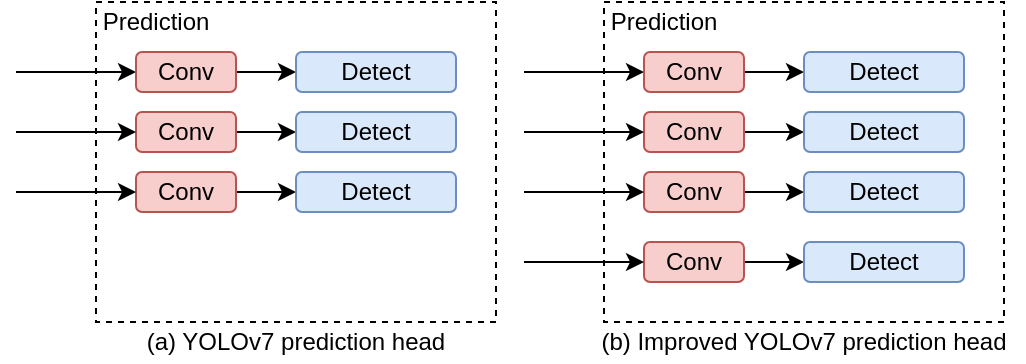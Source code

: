 <mxfile version="24.0.7" type="github">
  <diagram name="第 1 页" id="GXZfjAH7chtRCAHb3rvm">
    <mxGraphModel dx="1221" dy="733" grid="1" gridSize="10" guides="1" tooltips="1" connect="1" arrows="1" fold="1" page="1" pageScale="1" pageWidth="827" pageHeight="1169" math="0" shadow="0">
      <root>
        <mxCell id="0" />
        <mxCell id="1" parent="0" />
        <mxCell id="5Ksv8zER4HQqpKEPlw89-1" value="" style="rounded=0;whiteSpace=wrap;html=1;dashed=1;" parent="1" vertex="1">
          <mxGeometry x="80" y="160" width="200" height="160" as="geometry" />
        </mxCell>
        <mxCell id="5Ksv8zER4HQqpKEPlw89-2" value="" style="endArrow=classic;html=1;rounded=0;entryX=0;entryY=0.5;entryDx=0;entryDy=0;" parent="1" target="5Ksv8zER4HQqpKEPlw89-3" edge="1">
          <mxGeometry width="50" height="50" relative="1" as="geometry">
            <mxPoint x="40" y="195" as="sourcePoint" />
            <mxPoint x="110" y="190" as="targetPoint" />
          </mxGeometry>
        </mxCell>
        <mxCell id="5Ksv8zER4HQqpKEPlw89-13" style="edgeStyle=orthogonalEdgeStyle;rounded=0;orthogonalLoop=1;jettySize=auto;html=1;exitX=1;exitY=0.5;exitDx=0;exitDy=0;entryX=0;entryY=0.5;entryDx=0;entryDy=0;" parent="1" source="5Ksv8zER4HQqpKEPlw89-3" target="5Ksv8zER4HQqpKEPlw89-10" edge="1">
          <mxGeometry relative="1" as="geometry" />
        </mxCell>
        <mxCell id="5Ksv8zER4HQqpKEPlw89-3" value="Conv" style="rounded=1;whiteSpace=wrap;html=1;fillColor=#f8cecc;strokeColor=#B85450;" parent="1" vertex="1">
          <mxGeometry x="100" y="185" width="50" height="20" as="geometry" />
        </mxCell>
        <mxCell id="5Ksv8zER4HQqpKEPlw89-14" value="" style="edgeStyle=orthogonalEdgeStyle;rounded=0;orthogonalLoop=1;jettySize=auto;html=1;entryX=0;entryY=0.5;entryDx=0;entryDy=0;" parent="1" source="5Ksv8zER4HQqpKEPlw89-4" target="5Ksv8zER4HQqpKEPlw89-17" edge="1">
          <mxGeometry relative="1" as="geometry">
            <mxPoint x="180" y="237.486" as="targetPoint" />
          </mxGeometry>
        </mxCell>
        <mxCell id="5Ksv8zER4HQqpKEPlw89-4" value="Conv" style="rounded=1;whiteSpace=wrap;html=1;strokeColor=#B85450;fillColor=#f8cecc;" parent="1" vertex="1">
          <mxGeometry x="100" y="215" width="50" height="20" as="geometry" />
        </mxCell>
        <mxCell id="5Ksv8zER4HQqpKEPlw89-6" style="edgeStyle=orthogonalEdgeStyle;rounded=0;orthogonalLoop=1;jettySize=auto;html=1;exitX=0.5;exitY=1;exitDx=0;exitDy=0;" parent="1" edge="1">
          <mxGeometry relative="1" as="geometry">
            <mxPoint x="125" y="300" as="sourcePoint" />
            <mxPoint x="125" y="300" as="targetPoint" />
          </mxGeometry>
        </mxCell>
        <mxCell id="5Ksv8zER4HQqpKEPlw89-7" value="" style="endArrow=classic;html=1;rounded=0;entryX=0;entryY=0.5;entryDx=0;entryDy=0;" parent="1" target="5Ksv8zER4HQqpKEPlw89-4" edge="1">
          <mxGeometry width="50" height="50" relative="1" as="geometry">
            <mxPoint x="40" y="225" as="sourcePoint" />
            <mxPoint x="100" y="234.5" as="targetPoint" />
          </mxGeometry>
        </mxCell>
        <mxCell id="5Ksv8zER4HQqpKEPlw89-10" value="Detect" style="rounded=1;whiteSpace=wrap;html=1;fillColor=#dae8fc;strokeColor=#6c8ebf;" parent="1" vertex="1">
          <mxGeometry x="180" y="185" width="80" height="20" as="geometry" />
        </mxCell>
        <mxCell id="5Ksv8zER4HQqpKEPlw89-17" value="Detect" style="rounded=1;whiteSpace=wrap;html=1;fillColor=#dae8fc;strokeColor=#6c8ebf;" parent="1" vertex="1">
          <mxGeometry x="180" y="215" width="80" height="20" as="geometry" />
        </mxCell>
        <mxCell id="5Ksv8zER4HQqpKEPlw89-18" value="" style="edgeStyle=orthogonalEdgeStyle;rounded=0;orthogonalLoop=1;jettySize=auto;html=1;entryX=0;entryY=0.5;entryDx=0;entryDy=0;" parent="1" source="5Ksv8zER4HQqpKEPlw89-19" target="5Ksv8zER4HQqpKEPlw89-21" edge="1">
          <mxGeometry relative="1" as="geometry">
            <mxPoint x="180" y="262.486" as="targetPoint" />
          </mxGeometry>
        </mxCell>
        <mxCell id="5Ksv8zER4HQqpKEPlw89-19" value="Conv" style="rounded=1;whiteSpace=wrap;html=1;strokeColor=#b85450;fillColor=#f8cecc;" parent="1" vertex="1">
          <mxGeometry x="100" y="245" width="50" height="20" as="geometry" />
        </mxCell>
        <mxCell id="5Ksv8zER4HQqpKEPlw89-20" value="" style="endArrow=classic;html=1;rounded=0;entryX=0;entryY=0.5;entryDx=0;entryDy=0;" parent="1" target="5Ksv8zER4HQqpKEPlw89-19" edge="1">
          <mxGeometry width="50" height="50" relative="1" as="geometry">
            <mxPoint x="40" y="255" as="sourcePoint" />
            <mxPoint x="100" y="264.5" as="targetPoint" />
          </mxGeometry>
        </mxCell>
        <mxCell id="5Ksv8zER4HQqpKEPlw89-21" value="Detect" style="rounded=1;whiteSpace=wrap;html=1;fillColor=#dae8fc;strokeColor=#6c8ebf;" parent="1" vertex="1">
          <mxGeometry x="180" y="245" width="80" height="20" as="geometry" />
        </mxCell>
        <mxCell id="5Ksv8zER4HQqpKEPlw89-24" value="Prediction" style="text;html=1;strokeColor=none;fillColor=none;align=center;verticalAlign=middle;whiteSpace=wrap;rounded=0;" parent="1" vertex="1">
          <mxGeometry x="80" y="160" width="60" height="20" as="geometry" />
        </mxCell>
        <mxCell id="5Ksv8zER4HQqpKEPlw89-25" value="(a) YOLOv7 prediction head" style="text;html=1;strokeColor=none;fillColor=none;align=center;verticalAlign=middle;whiteSpace=wrap;rounded=0;" parent="1" vertex="1">
          <mxGeometry x="100" y="320" width="160" height="20" as="geometry" />
        </mxCell>
        <mxCell id="5Ksv8zER4HQqpKEPlw89-26" value="" style="rounded=0;whiteSpace=wrap;html=1;dashed=1;" parent="1" vertex="1">
          <mxGeometry x="334" y="160" width="200" height="160" as="geometry" />
        </mxCell>
        <mxCell id="5Ksv8zER4HQqpKEPlw89-27" value="" style="endArrow=classic;html=1;rounded=0;entryX=0;entryY=0.5;entryDx=0;entryDy=0;" parent="1" target="5Ksv8zER4HQqpKEPlw89-29" edge="1">
          <mxGeometry width="50" height="50" relative="1" as="geometry">
            <mxPoint x="294" y="195" as="sourcePoint" />
            <mxPoint x="364" y="190" as="targetPoint" />
          </mxGeometry>
        </mxCell>
        <mxCell id="5Ksv8zER4HQqpKEPlw89-28" style="edgeStyle=orthogonalEdgeStyle;rounded=0;orthogonalLoop=1;jettySize=auto;html=1;exitX=1;exitY=0.5;exitDx=0;exitDy=0;entryX=0;entryY=0.5;entryDx=0;entryDy=0;" parent="1" source="5Ksv8zER4HQqpKEPlw89-29" target="5Ksv8zER4HQqpKEPlw89-34" edge="1">
          <mxGeometry relative="1" as="geometry" />
        </mxCell>
        <mxCell id="5Ksv8zER4HQqpKEPlw89-29" value="Conv" style="rounded=1;whiteSpace=wrap;html=1;fillColor=#f8cecc;strokeColor=#b85450;" parent="1" vertex="1">
          <mxGeometry x="354" y="185" width="50" height="20" as="geometry" />
        </mxCell>
        <mxCell id="5Ksv8zER4HQqpKEPlw89-30" value="" style="edgeStyle=orthogonalEdgeStyle;rounded=0;orthogonalLoop=1;jettySize=auto;html=1;entryX=0;entryY=0.5;entryDx=0;entryDy=0;" parent="1" source="5Ksv8zER4HQqpKEPlw89-31" target="5Ksv8zER4HQqpKEPlw89-35" edge="1">
          <mxGeometry relative="1" as="geometry">
            <mxPoint x="434" y="237.486" as="targetPoint" />
          </mxGeometry>
        </mxCell>
        <mxCell id="5Ksv8zER4HQqpKEPlw89-31" value="Conv" style="rounded=1;whiteSpace=wrap;html=1;fillColor=#f8cecc;strokeColor=#b85450;" parent="1" vertex="1">
          <mxGeometry x="354" y="215" width="50" height="20" as="geometry" />
        </mxCell>
        <mxCell id="5Ksv8zER4HQqpKEPlw89-32" style="edgeStyle=orthogonalEdgeStyle;rounded=0;orthogonalLoop=1;jettySize=auto;html=1;exitX=0.5;exitY=1;exitDx=0;exitDy=0;" parent="1" edge="1">
          <mxGeometry relative="1" as="geometry">
            <mxPoint x="379" y="300" as="sourcePoint" />
            <mxPoint x="379" y="300" as="targetPoint" />
          </mxGeometry>
        </mxCell>
        <mxCell id="5Ksv8zER4HQqpKEPlw89-33" value="" style="endArrow=classic;html=1;rounded=0;entryX=0;entryY=0.5;entryDx=0;entryDy=0;" parent="1" target="5Ksv8zER4HQqpKEPlw89-31" edge="1">
          <mxGeometry width="50" height="50" relative="1" as="geometry">
            <mxPoint x="294" y="225" as="sourcePoint" />
            <mxPoint x="354" y="234.5" as="targetPoint" />
          </mxGeometry>
        </mxCell>
        <mxCell id="5Ksv8zER4HQqpKEPlw89-34" value="Detect" style="rounded=1;whiteSpace=wrap;html=1;fillColor=#dae8fc;strokeColor=#6c8ebf;" parent="1" vertex="1">
          <mxGeometry x="434" y="185" width="80" height="20" as="geometry" />
        </mxCell>
        <mxCell id="5Ksv8zER4HQqpKEPlw89-35" value="Detect" style="rounded=1;whiteSpace=wrap;html=1;fillColor=#dae8fc;strokeColor=#6c8ebf;" parent="1" vertex="1">
          <mxGeometry x="434" y="215" width="80" height="20" as="geometry" />
        </mxCell>
        <mxCell id="5Ksv8zER4HQqpKEPlw89-36" value="" style="edgeStyle=orthogonalEdgeStyle;rounded=0;orthogonalLoop=1;jettySize=auto;html=1;entryX=0;entryY=0.5;entryDx=0;entryDy=0;" parent="1" source="5Ksv8zER4HQqpKEPlw89-37" target="5Ksv8zER4HQqpKEPlw89-39" edge="1">
          <mxGeometry relative="1" as="geometry">
            <mxPoint x="434" y="262.486" as="targetPoint" />
          </mxGeometry>
        </mxCell>
        <mxCell id="5Ksv8zER4HQqpKEPlw89-37" value="Conv" style="rounded=1;whiteSpace=wrap;html=1;fillColor=#f8cecc;strokeColor=#b85450;" parent="1" vertex="1">
          <mxGeometry x="354" y="245" width="50" height="20" as="geometry" />
        </mxCell>
        <mxCell id="5Ksv8zER4HQqpKEPlw89-38" value="" style="endArrow=classic;html=1;rounded=0;entryX=0;entryY=0.5;entryDx=0;entryDy=0;" parent="1" target="5Ksv8zER4HQqpKEPlw89-37" edge="1">
          <mxGeometry width="50" height="50" relative="1" as="geometry">
            <mxPoint x="294" y="255" as="sourcePoint" />
            <mxPoint x="354" y="264.5" as="targetPoint" />
          </mxGeometry>
        </mxCell>
        <mxCell id="5Ksv8zER4HQqpKEPlw89-39" value="Detect" style="rounded=1;whiteSpace=wrap;html=1;fillColor=#dae8fc;strokeColor=#6c8ebf;" parent="1" vertex="1">
          <mxGeometry x="434" y="245" width="80" height="20" as="geometry" />
        </mxCell>
        <mxCell id="5Ksv8zER4HQqpKEPlw89-40" value="Prediction" style="text;html=1;strokeColor=none;fillColor=none;align=center;verticalAlign=middle;whiteSpace=wrap;rounded=0;" parent="1" vertex="1">
          <mxGeometry x="334" y="160" width="60" height="20" as="geometry" />
        </mxCell>
        <mxCell id="5Ksv8zER4HQqpKEPlw89-41" value="(b) Improved YOLOv7 prediction head" style="text;html=1;strokeColor=none;fillColor=none;align=center;verticalAlign=middle;whiteSpace=wrap;rounded=0;" parent="1" vertex="1">
          <mxGeometry x="324" y="320" width="220" height="20" as="geometry" />
        </mxCell>
        <mxCell id="5Ksv8zER4HQqpKEPlw89-42" value="" style="edgeStyle=orthogonalEdgeStyle;rounded=0;orthogonalLoop=1;jettySize=auto;html=1;entryX=0;entryY=0.5;entryDx=0;entryDy=0;" parent="1" source="5Ksv8zER4HQqpKEPlw89-43" target="5Ksv8zER4HQqpKEPlw89-45" edge="1">
          <mxGeometry relative="1" as="geometry">
            <mxPoint x="434" y="297.486" as="targetPoint" />
          </mxGeometry>
        </mxCell>
        <mxCell id="5Ksv8zER4HQqpKEPlw89-43" value="Conv" style="rounded=1;whiteSpace=wrap;html=1;fillColor=#f8cecc;strokeColor=#b85450;" parent="1" vertex="1">
          <mxGeometry x="354" y="280" width="50" height="20" as="geometry" />
        </mxCell>
        <mxCell id="5Ksv8zER4HQqpKEPlw89-44" value="" style="endArrow=classic;html=1;rounded=0;entryX=0;entryY=0.5;entryDx=0;entryDy=0;" parent="1" target="5Ksv8zER4HQqpKEPlw89-43" edge="1">
          <mxGeometry width="50" height="50" relative="1" as="geometry">
            <mxPoint x="294" y="290" as="sourcePoint" />
            <mxPoint x="354" y="299.5" as="targetPoint" />
          </mxGeometry>
        </mxCell>
        <mxCell id="5Ksv8zER4HQqpKEPlw89-45" value="Detect" style="rounded=1;whiteSpace=wrap;html=1;fillColor=#dae8fc;strokeColor=#6c8ebf;" parent="1" vertex="1">
          <mxGeometry x="434" y="280" width="80" height="20" as="geometry" />
        </mxCell>
      </root>
    </mxGraphModel>
  </diagram>
</mxfile>
